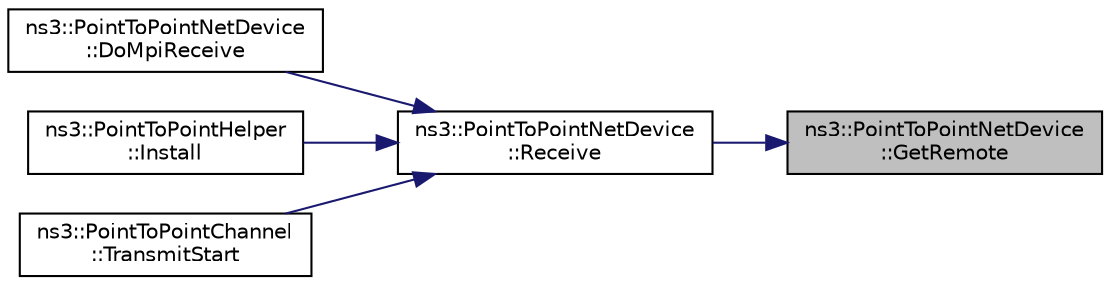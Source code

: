 digraph "ns3::PointToPointNetDevice::GetRemote"
{
 // LATEX_PDF_SIZE
  edge [fontname="Helvetica",fontsize="10",labelfontname="Helvetica",labelfontsize="10"];
  node [fontname="Helvetica",fontsize="10",shape=record];
  rankdir="RL";
  Node1 [label="ns3::PointToPointNetDevice\l::GetRemote",height=0.2,width=0.4,color="black", fillcolor="grey75", style="filled", fontcolor="black",tooltip=" "];
  Node1 -> Node2 [dir="back",color="midnightblue",fontsize="10",style="solid",fontname="Helvetica"];
  Node2 [label="ns3::PointToPointNetDevice\l::Receive",height=0.2,width=0.4,color="black", fillcolor="white", style="filled",URL="$classns3_1_1_point_to_point_net_device.html#ac7d662e7083e3a522557fcfa502e4b5e",tooltip="Receive a packet from a connected PointToPointChannel."];
  Node2 -> Node3 [dir="back",color="midnightblue",fontsize="10",style="solid",fontname="Helvetica"];
  Node3 [label="ns3::PointToPointNetDevice\l::DoMpiReceive",height=0.2,width=0.4,color="black", fillcolor="white", style="filled",URL="$classns3_1_1_point_to_point_net_device.html#adb881a073eaa215d5b8c8dc0434a0690",tooltip="Handler for MPI receive event."];
  Node2 -> Node4 [dir="back",color="midnightblue",fontsize="10",style="solid",fontname="Helvetica"];
  Node4 [label="ns3::PointToPointHelper\l::Install",height=0.2,width=0.4,color="black", fillcolor="white", style="filled",URL="$classns3_1_1_point_to_point_helper.html#aecfc3e7bc34a5fa9707b26df08ef913a",tooltip=" "];
  Node2 -> Node5 [dir="back",color="midnightblue",fontsize="10",style="solid",fontname="Helvetica"];
  Node5 [label="ns3::PointToPointChannel\l::TransmitStart",height=0.2,width=0.4,color="black", fillcolor="white", style="filled",URL="$classns3_1_1_point_to_point_channel.html#acd9d9779ceea4771ddb427c3949b25c3",tooltip="Transmit a packet over this channel."];
}
